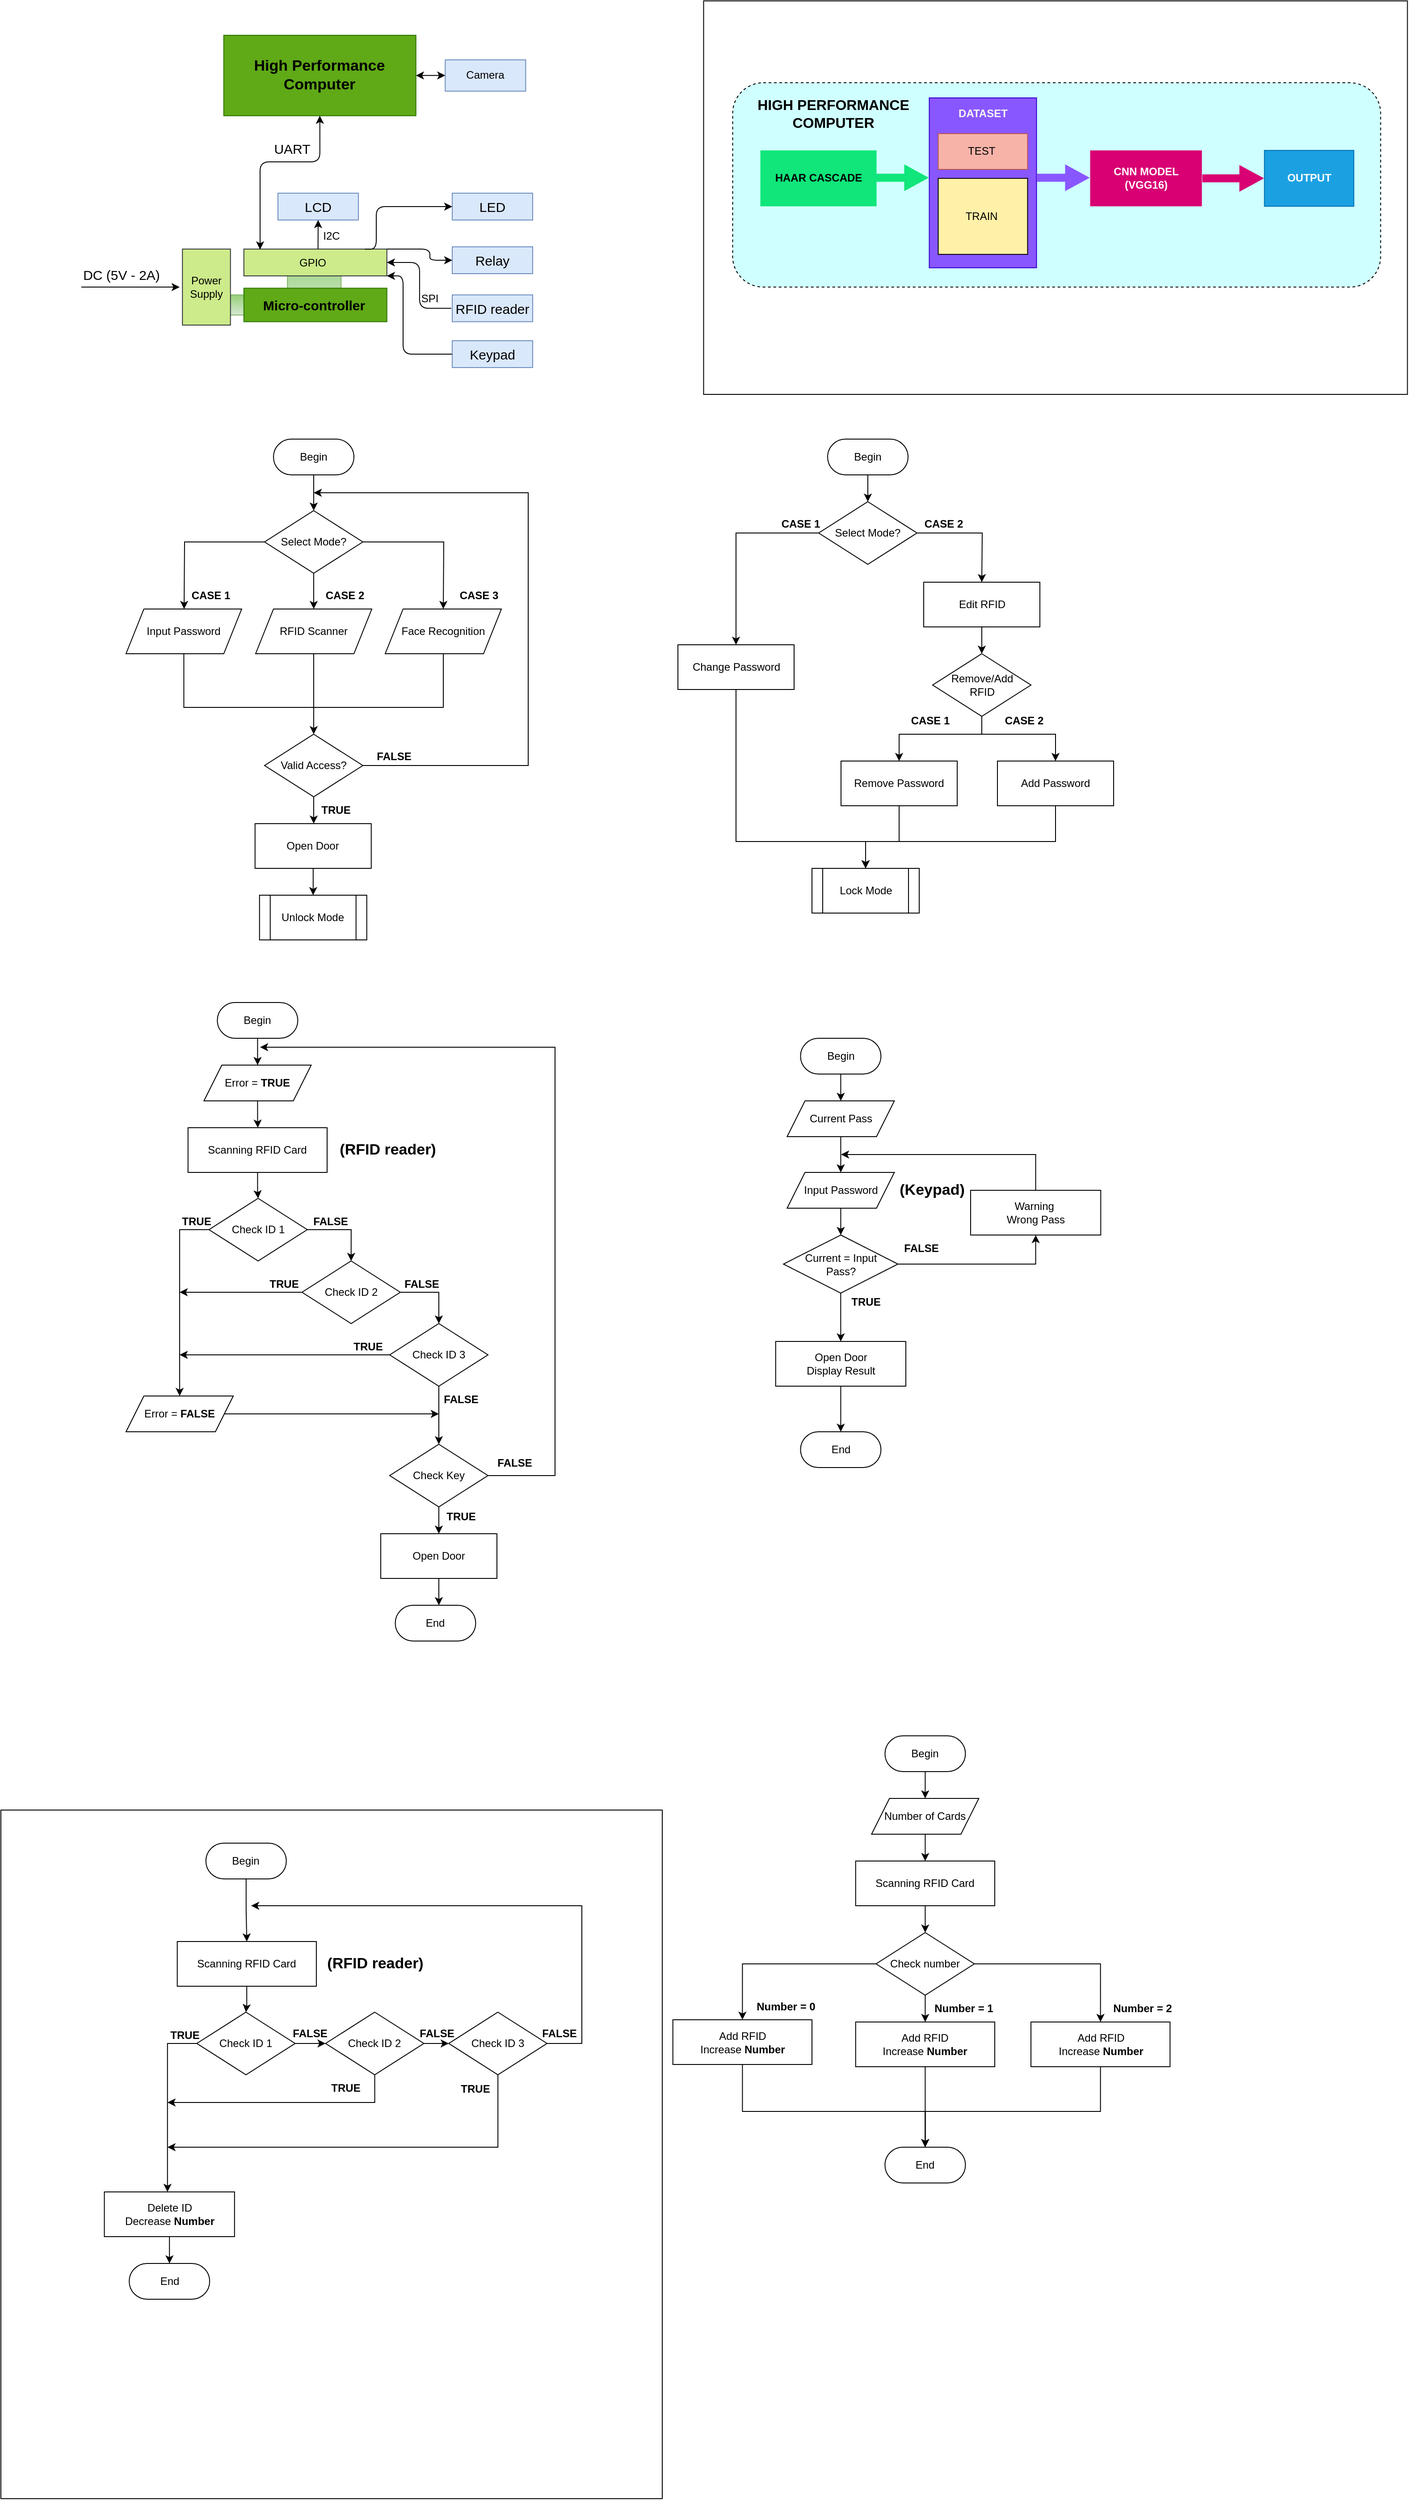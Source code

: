 <mxfile version="20.2.3" type="google"><diagram id="6D9Wk6Dt3nR00ja1g1eK" name="Page-1"><mxGraphModel grid="1" page="1" gridSize="10" guides="1" tooltips="1" connect="1" arrows="1" fold="1" pageScale="1" pageWidth="827" pageHeight="1169" math="0" shadow="0"><root><mxCell id="0"/><mxCell id="1" parent="0"/><mxCell id="mw9l3NKg3QdrdDjgQS9j-21" value="" style="rounded=0;whiteSpace=wrap;html=1;" vertex="1" parent="1"><mxGeometry x="776.25" y="130" width="787.5" height="440" as="geometry"/></mxCell><mxCell id="mw9l3NKg3QdrdDjgQS9j-19" value="" style="rounded=0;whiteSpace=wrap;html=1;" vertex="1" parent="1"><mxGeometry x="-10.0" y="2153" width="740" height="770" as="geometry"/></mxCell><mxCell id="_8cXqtLWoQB5eYFUV0TM-1" value="" style="rounded=1;whiteSpace=wrap;html=1;dashed=1;fillColor=#CFFFFF;" vertex="1" parent="1"><mxGeometry x="808.75" y="221.56" width="725" height="228.44" as="geometry"/></mxCell><mxCell id="mw9l3NKg3QdrdDjgQS9j-20" value="&lt;b&gt;CNN MODEL&lt;br&gt;(VGG16)&lt;/b&gt;" style="rounded=0;whiteSpace=wrap;html=1;fillColor=#d80073;strokeColor=none;fontColor=#ffffff;" vertex="1" parent="1"><mxGeometry x="1208.75" y="297.18" width="125" height="62.5" as="geometry"/></mxCell><mxCell id="mw9l3NKg3QdrdDjgQS9j-22" value="&lt;b&gt;HAAR CASCADE&lt;/b&gt;" style="rounded=0;whiteSpace=wrap;html=1;fillColor=#10E67A;strokeColor=none;" vertex="1" parent="1"><mxGeometry x="839.75" y="297.18" width="130" height="62.5" as="geometry"/></mxCell><mxCell id="mw9l3NKg3QdrdDjgQS9j-1" value="&lt;b style=&quot;color: rgb(0, 0, 0);&quot;&gt;&lt;font style=&quot;font-size: 17px;&quot;&gt;High Performance Computer&lt;/font&gt;&lt;/b&gt;" style="rounded=0;whiteSpace=wrap;html=1;fillColor=#60a917;fontColor=#ffffff;strokeColor=#2D7600;" vertex="1" parent="1"><mxGeometry x="239.36" y="168.43" width="215" height="90" as="geometry"/></mxCell><mxCell id="mw9l3NKg3QdrdDjgQS9j-10" value="Camera" style="rounded=0;whiteSpace=wrap;html=1;fillColor=#dae8fc;strokeColor=#6c8ebf;" vertex="1" parent="1"><mxGeometry x="487.17" y="195.93" width="90" height="35" as="geometry"/></mxCell><mxCell id="mw9l3NKg3QdrdDjgQS9j-28" value="&lt;font style=&quot;font-size: 15px&quot;&gt;Relay&lt;/font&gt;" style="rounded=0;whiteSpace=wrap;html=1;flipH=1;flipV=1;direction=east;fillColor=#dae8fc;strokeColor=#6c8ebf;" vertex="1" parent="1"><mxGeometry x="495" y="405" width="90" height="30" as="geometry"/></mxCell><mxCell id="mw9l3NKg3QdrdDjgQS9j-30" value="" style="rounded=0;whiteSpace=wrap;html=1;flipH=1;flipV=1;direction=east;fillColor=#d5e8d4;gradientColor=#97d077;strokeColor=#82b366;" vertex="1" parent="1"><mxGeometry x="310.62" y="417.5" width="60" height="60" as="geometry"/></mxCell><mxCell id="mw9l3NKg3QdrdDjgQS9j-31" value="" style="rounded=0;whiteSpace=wrap;html=1;flipH=1;flipV=1;direction=east;fillColor=#d5e8d4;gradientColor=#97d077;strokeColor=#82b366;" vertex="1" parent="1"><mxGeometry x="225.62" y="458.75" width="50" height="22.5" as="geometry"/></mxCell><mxCell id="mw9l3NKg3QdrdDjgQS9j-32" value="" style="rounded=0;whiteSpace=wrap;html=1;flipH=1;flipV=1;direction=east;fillColor=#60a917;fontColor=#ffffff;strokeColor=#2D7600;" vertex="1" parent="1"><mxGeometry x="261.87" y="451.25" width="160" height="37.5" as="geometry"/></mxCell><mxCell id="mw9l3NKg3QdrdDjgQS9j-33" value="" style="rounded=0;whiteSpace=wrap;html=1;flipH=1;flipV=1;direction=east;fillColor=#cdeb8b;strokeColor=#36393d;" vertex="1" parent="1"><mxGeometry x="261.87" y="407.5" width="160" height="30" as="geometry"/></mxCell><mxCell id="mw9l3NKg3QdrdDjgQS9j-37" value="" style="rounded=0;whiteSpace=wrap;html=1;flipH=1;flipV=1;direction=east;fillColor=#cdeb8b;strokeColor=#36393d;" vertex="1" parent="1"><mxGeometry x="193.12" y="407.5" width="53.75" height="85" as="geometry"/></mxCell><mxCell id="mw9l3NKg3QdrdDjgQS9j-39" value="&lt;b&gt;Micro-controller&lt;/b&gt;" style="text;html=1;strokeColor=none;fillColor=none;align=center;verticalAlign=middle;whiteSpace=wrap;rounded=0;strokeWidth=1;spacing=2;fontSize=15;flipH=1;flipV=1;direction=east;" vertex="1" parent="1"><mxGeometry x="272.18" y="455" width="136.87" height="30" as="geometry"/></mxCell><mxCell id="mw9l3NKg3QdrdDjgQS9j-41" value="GPIO" style="text;html=1;strokeColor=none;fillColor=none;align=center;verticalAlign=middle;whiteSpace=wrap;rounded=0;" vertex="1" parent="1"><mxGeometry x="309.37" y="407.5" width="60" height="30" as="geometry"/></mxCell><mxCell id="mw9l3NKg3QdrdDjgQS9j-44" value="Power Supply" style="text;html=1;strokeColor=none;fillColor=none;align=center;verticalAlign=middle;whiteSpace=wrap;rounded=0;" vertex="1" parent="1"><mxGeometry x="190" y="435" width="60" height="30" as="geometry"/></mxCell><mxCell id="mw9l3NKg3QdrdDjgQS9j-46" value="LCD" style="rounded=0;whiteSpace=wrap;html=1;fontSize=15;strokeWidth=1;fillColor=#dae8fc;strokeColor=#6c8ebf;" vertex="1" parent="1"><mxGeometry x="300" y="345" width="90" height="30" as="geometry"/></mxCell><mxCell id="mw9l3NKg3QdrdDjgQS9j-55" style="edgeStyle=orthogonalEdgeStyle;rounded=1;orthogonalLoop=1;jettySize=auto;html=1;entryX=1;entryY=0.5;entryDx=0;entryDy=0;fontSize=15;sourcePerimeterSpacing=1;targetPerimeterSpacing=1;strokeWidth=1;" edge="1" parent="1" source="mw9l3NKg3QdrdDjgQS9j-48" target="mw9l3NKg3QdrdDjgQS9j-33"><mxGeometry relative="1" as="geometry"/></mxCell><mxCell id="mw9l3NKg3QdrdDjgQS9j-48" value="RFID reader" style="rounded=0;whiteSpace=wrap;html=1;fontSize=15;strokeWidth=1;fillColor=#dae8fc;strokeColor=#6c8ebf;" vertex="1" parent="1"><mxGeometry x="495" y="458.75" width="90" height="30" as="geometry"/></mxCell><mxCell id="mw9l3NKg3QdrdDjgQS9j-58" value="UART" style="text;html=1;strokeColor=none;fillColor=none;align=center;verticalAlign=middle;whiteSpace=wrap;rounded=0;fontSize=15;" vertex="1" parent="1"><mxGeometry x="286.4" y="280" width="60" height="30" as="geometry"/></mxCell><mxCell id="mw9l3NKg3QdrdDjgQS9j-59" value="&lt;font style=&quot;font-size: 15px&quot;&gt;LED&lt;/font&gt;" style="rounded=0;whiteSpace=wrap;html=1;flipH=1;flipV=1;direction=east;fillColor=#dae8fc;strokeColor=#6c8ebf;" vertex="1" parent="1"><mxGeometry x="495" y="345" width="90" height="30" as="geometry"/></mxCell><mxCell id="mw9l3NKg3QdrdDjgQS9j-66" value="" style="endArrow=classic;html=1;rounded=1;fontSize=15;sourcePerimeterSpacing=1;targetPerimeterSpacing=1;strokeWidth=1;entryX=0;entryY=0.5;entryDx=0;entryDy=0;" edge="1" parent="1" target="mw9l3NKg3QdrdDjgQS9j-44"><mxGeometry width="50" height="50" relative="1" as="geometry"><mxPoint x="80" y="450" as="sourcePoint"/><mxPoint x="110" y="415" as="targetPoint"/></mxGeometry></mxCell><mxCell id="mw9l3NKg3QdrdDjgQS9j-67" value="DC (5V - 2A)" style="text;html=1;strokeColor=none;fillColor=none;align=center;verticalAlign=middle;whiteSpace=wrap;rounded=0;fontSize=15;" vertex="1" parent="1"><mxGeometry x="80" y="421.25" width="90" height="30" as="geometry"/></mxCell><mxCell id="eD-KCGzavXRNO7-L4wjO-3" value="" style="rounded=0;whiteSpace=wrap;html=1;fillColor=#8957FF;strokeColor=#3700CC;fontColor=#ffffff;" vertex="1" parent="1"><mxGeometry x="1028.75" y="238.43" width="120" height="190" as="geometry"/></mxCell><mxCell id="eD-KCGzavXRNO7-L4wjO-1" value="TEST&amp;nbsp;" style="rounded=0;whiteSpace=wrap;html=1;fillColor=#F8B3A9;strokeColor=#b85450;" vertex="1" parent="1"><mxGeometry x="1038.75" y="278.43" width="100" height="40" as="geometry"/></mxCell><mxCell id="eD-KCGzavXRNO7-L4wjO-4" value="&lt;b&gt;&lt;font color=&quot;#f7f7f7&quot;&gt;DATASET&lt;/font&gt;&lt;/b&gt;" style="text;html=1;align=center;verticalAlign=middle;whiteSpace=wrap;rounded=0;" vertex="1" parent="1"><mxGeometry x="1058.75" y="240.93" width="60" height="30" as="geometry"/></mxCell><mxCell id="eD-KCGzavXRNO7-L4wjO-2" value="TRAIN&amp;nbsp;" style="rounded=0;whiteSpace=wrap;html=1;fillColor=#FFF1A8;strokeColor=default;" vertex="1" parent="1"><mxGeometry x="1038.75" y="328.43" width="100" height="85" as="geometry"/></mxCell><mxCell id="eD-KCGzavXRNO7-L4wjO-5" value="" style="shape=flexArrow;endArrow=classic;html=1;rounded=0;width=8.966;endSize=8.841;fillColor=#8957FF;strokeColor=none;" edge="1" parent="1"><mxGeometry width="50" height="50" relative="1" as="geometry"><mxPoint x="1148.75" y="327.74" as="sourcePoint"/><mxPoint x="1208.75" y="327.74" as="targetPoint"/></mxGeometry></mxCell><mxCell id="eD-KCGzavXRNO7-L4wjO-6" value="" style="shape=flexArrow;endArrow=classic;html=1;rounded=0;width=8.966;endSize=8.841;strokeColor=none;fillColor=#10E67A;" edge="1" parent="1"><mxGeometry width="50" height="50" relative="1" as="geometry"><mxPoint x="968.75" y="327.74" as="sourcePoint"/><mxPoint x="1028.75" y="327.74" as="targetPoint"/></mxGeometry></mxCell><mxCell id="eD-KCGzavXRNO7-L4wjO-9" value="" style="shape=flexArrow;endArrow=classic;html=1;rounded=0;width=8.966;endSize=8.841;fillColor=#d80073;strokeColor=none;exitX=1;exitY=0.5;exitDx=0;exitDy=0;entryX=0;entryY=0.5;entryDx=0;entryDy=0;" edge="1" parent="1" source="mw9l3NKg3QdrdDjgQS9j-20" target="6LKy2DP3lZuyJSt20PB0-2"><mxGeometry width="50" height="50" relative="1" as="geometry"><mxPoint x="1278.41" y="359.68" as="sourcePoint"/><mxPoint x="1423.75" y="320" as="targetPoint"/></mxGeometry></mxCell><mxCell id="LZvqKJpQTDEF96oNTGp5-2" value="" style="endArrow=classic;startArrow=classic;html=1;rounded=1;entryX=0.5;entryY=1;entryDx=0;entryDy=0;edgeStyle=orthogonalEdgeStyle;" edge="1" parent="1" target="mw9l3NKg3QdrdDjgQS9j-1"><mxGeometry width="50" height="50" relative="1" as="geometry"><mxPoint x="280" y="408" as="sourcePoint"/><mxPoint x="358.75" y="289.65" as="targetPoint"/><Array as="points"><mxPoint x="280" y="310"/><mxPoint x="347" y="310"/></Array></mxGeometry></mxCell><mxCell id="LZvqKJpQTDEF96oNTGp5-6" value="" style="endArrow=classic;html=1;rounded=1;entryX=0.5;entryY=1;entryDx=0;entryDy=0;exitX=0.591;exitY=-0.016;exitDx=0;exitDy=0;exitPerimeter=0;" edge="1" parent="1" source="mw9l3NKg3QdrdDjgQS9j-41" target="mw9l3NKg3QdrdDjgQS9j-46"><mxGeometry width="50" height="50" relative="1" as="geometry"><mxPoint x="240" y="350" as="sourcePoint"/><mxPoint x="290" y="300" as="targetPoint"/></mxGeometry></mxCell><mxCell id="LZvqKJpQTDEF96oNTGp5-7" value="Keypad" style="rounded=0;whiteSpace=wrap;html=1;fontSize=15;strokeWidth=1;fillColor=#dae8fc;strokeColor=#6c8ebf;" vertex="1" parent="1"><mxGeometry x="495" y="510" width="90" height="30" as="geometry"/></mxCell><mxCell id="LZvqKJpQTDEF96oNTGp5-9" value="" style="endArrow=classic;html=1;rounded=1;entryX=1;entryY=1;entryDx=0;entryDy=0;exitX=0;exitY=0.5;exitDx=0;exitDy=0;edgeStyle=orthogonalEdgeStyle;" edge="1" parent="1" source="LZvqKJpQTDEF96oNTGp5-7" target="mw9l3NKg3QdrdDjgQS9j-33"><mxGeometry width="50" height="50" relative="1" as="geometry"><mxPoint x="270" y="520" as="sourcePoint"/><mxPoint x="320" y="470" as="targetPoint"/><Array as="points"><mxPoint x="440" y="525"/><mxPoint x="440" y="438"/></Array></mxGeometry></mxCell><mxCell id="LZvqKJpQTDEF96oNTGp5-10" value="" style="endArrow=classic;html=1;rounded=1;entryX=0;entryY=0.5;entryDx=0;entryDy=0;exitX=1;exitY=0;exitDx=0;exitDy=0;edgeStyle=orthogonalEdgeStyle;" edge="1" parent="1" source="mw9l3NKg3QdrdDjgQS9j-33" target="mw9l3NKg3QdrdDjgQS9j-28"><mxGeometry width="50" height="50" relative="1" as="geometry"><mxPoint x="360" y="460" as="sourcePoint"/><mxPoint x="410" y="410" as="targetPoint"/><Array as="points"><mxPoint x="470" y="408"/><mxPoint x="470" y="420"/></Array></mxGeometry></mxCell><mxCell id="LZvqKJpQTDEF96oNTGp5-11" value="" style="endArrow=classic;html=1;rounded=1;entryX=0;entryY=0.5;entryDx=0;entryDy=0;exitX=0.155;exitY=0.996;exitDx=0;exitDy=0;exitPerimeter=0;edgeStyle=orthogonalEdgeStyle;" edge="1" parent="1" source="mw9l3NKg3QdrdDjgQS9j-33" target="mw9l3NKg3QdrdDjgQS9j-59"><mxGeometry width="50" height="50" relative="1" as="geometry"><mxPoint x="409.05" y="395" as="sourcePoint"/><mxPoint x="459.05" y="345" as="targetPoint"/><Array as="points"><mxPoint x="410" y="408"/><mxPoint x="410" y="360"/></Array></mxGeometry></mxCell><mxCell id="LZvqKJpQTDEF96oNTGp5-12" value="I2C" style="text;html=1;strokeColor=none;fillColor=none;align=center;verticalAlign=middle;whiteSpace=wrap;rounded=0;" vertex="1" parent="1"><mxGeometry x="330" y="377.5" width="60" height="30" as="geometry"/></mxCell><mxCell id="LZvqKJpQTDEF96oNTGp5-13" value="SPI" style="text;html=1;strokeColor=none;fillColor=none;align=center;verticalAlign=middle;whiteSpace=wrap;rounded=0;" vertex="1" parent="1"><mxGeometry x="440" y="447.5" width="60" height="30" as="geometry"/></mxCell><mxCell id="_8cXqtLWoQB5eYFUV0TM-4" value="&lt;font size=&quot;1&quot; color=&quot;#000000&quot;&gt;&lt;b style=&quot;font-size: 16px;&quot;&gt;HIGH PERFORMANCE COMPUTER&lt;/b&gt;&lt;/font&gt;" style="text;html=1;strokeColor=none;fillColor=none;align=center;verticalAlign=middle;whiteSpace=wrap;rounded=0;dashed=1;labelBackgroundColor=none;fontColor=#F7F7F7;" vertex="1" parent="1"><mxGeometry x="828.75" y="240.93" width="184.5" height="30" as="geometry"/></mxCell><mxCell id="ENx1tEuVGMyaCgHssDAe-4" value="" style="edgeStyle=orthogonalEdgeStyle;rounded=0;orthogonalLoop=1;jettySize=auto;html=1;" edge="1" parent="1" source="ENx1tEuVGMyaCgHssDAe-1"><mxGeometry relative="1" as="geometry"><mxPoint x="340" y="810" as="targetPoint"/></mxGeometry></mxCell><mxCell id="ENx1tEuVGMyaCgHssDAe-5" style="edgeStyle=orthogonalEdgeStyle;rounded=0;orthogonalLoop=1;jettySize=auto;html=1;entryX=0.5;entryY=0;entryDx=0;entryDy=0;" edge="1" parent="1" source="ENx1tEuVGMyaCgHssDAe-1"><mxGeometry relative="1" as="geometry"><mxPoint x="485" y="810" as="targetPoint"/></mxGeometry></mxCell><mxCell id="ENx1tEuVGMyaCgHssDAe-6" style="edgeStyle=orthogonalEdgeStyle;rounded=0;orthogonalLoop=1;jettySize=auto;html=1;entryX=0.5;entryY=0;entryDx=0;entryDy=0;" edge="1" parent="1" source="ENx1tEuVGMyaCgHssDAe-1"><mxGeometry relative="1" as="geometry"><mxPoint x="195" y="810" as="targetPoint"/></mxGeometry></mxCell><mxCell id="ENx1tEuVGMyaCgHssDAe-1" value="Select Mode?" style="rhombus;whiteSpace=wrap;html=1;" vertex="1" parent="1"><mxGeometry x="285" y="700" width="110" height="70" as="geometry"/></mxCell><mxCell id="ENx1tEuVGMyaCgHssDAe-10" value="" style="edgeStyle=orthogonalEdgeStyle;rounded=0;orthogonalLoop=1;jettySize=auto;html=1;" edge="1" parent="1" source="ENx1tEuVGMyaCgHssDAe-9" target="ENx1tEuVGMyaCgHssDAe-1"><mxGeometry relative="1" as="geometry"/></mxCell><mxCell id="ENx1tEuVGMyaCgHssDAe-9" value="Begin" style="rounded=1;whiteSpace=wrap;html=1;arcSize=50;" vertex="1" parent="1"><mxGeometry x="295" y="620" width="90" height="40" as="geometry"/></mxCell><mxCell id="ENx1tEuVGMyaCgHssDAe-29" style="edgeStyle=orthogonalEdgeStyle;rounded=0;orthogonalLoop=1;jettySize=auto;html=1;endArrow=baseDash;endFill=0;" edge="1" parent="1" source="ENx1tEuVGMyaCgHssDAe-17"><mxGeometry relative="1" as="geometry"><mxPoint x="340" y="920" as="targetPoint"/><Array as="points"><mxPoint x="195" y="920"/></Array></mxGeometry></mxCell><mxCell id="ENx1tEuVGMyaCgHssDAe-17" value="Input Password" style="shape=parallelogram;perimeter=parallelogramPerimeter;whiteSpace=wrap;html=1;fixedSize=1;" vertex="1" parent="1"><mxGeometry x="130" y="810" width="129.38" height="50" as="geometry"/></mxCell><mxCell id="ENx1tEuVGMyaCgHssDAe-25" value="" style="edgeStyle=orthogonalEdgeStyle;rounded=0;orthogonalLoop=1;jettySize=auto;html=1;" edge="1" parent="1" source="ENx1tEuVGMyaCgHssDAe-19" target="ENx1tEuVGMyaCgHssDAe-24"><mxGeometry relative="1" as="geometry"/></mxCell><mxCell id="ENx1tEuVGMyaCgHssDAe-19" value="RFID Scanner" style="shape=parallelogram;perimeter=parallelogramPerimeter;whiteSpace=wrap;html=1;fixedSize=1;" vertex="1" parent="1"><mxGeometry x="275" y="810" width="130" height="50" as="geometry"/></mxCell><mxCell id="ENx1tEuVGMyaCgHssDAe-28" style="edgeStyle=orthogonalEdgeStyle;rounded=0;orthogonalLoop=1;jettySize=auto;html=1;endArrow=baseDash;endFill=0;" edge="1" parent="1" source="ENx1tEuVGMyaCgHssDAe-23"><mxGeometry relative="1" as="geometry"><mxPoint x="340" y="920" as="targetPoint"/><Array as="points"><mxPoint x="485" y="920"/></Array></mxGeometry></mxCell><mxCell id="ENx1tEuVGMyaCgHssDAe-23" value="Face Recognition" style="shape=parallelogram;perimeter=parallelogramPerimeter;whiteSpace=wrap;html=1;fixedSize=1;" vertex="1" parent="1"><mxGeometry x="420" y="810" width="130" height="50" as="geometry"/></mxCell><mxCell id="ENx1tEuVGMyaCgHssDAe-32" style="edgeStyle=orthogonalEdgeStyle;rounded=0;orthogonalLoop=1;jettySize=auto;html=1;endArrow=classic;endFill=1;" edge="1" parent="1" source="ENx1tEuVGMyaCgHssDAe-24"><mxGeometry relative="1" as="geometry"><mxPoint x="340" y="680" as="targetPoint"/><Array as="points"><mxPoint x="580" y="985"/><mxPoint x="580" y="680"/></Array></mxGeometry></mxCell><mxCell id="ENx1tEuVGMyaCgHssDAe-33" value="" style="edgeStyle=orthogonalEdgeStyle;rounded=0;orthogonalLoop=1;jettySize=auto;html=1;endArrow=classic;endFill=1;" edge="1" parent="1" source="ENx1tEuVGMyaCgHssDAe-24"><mxGeometry relative="1" as="geometry"><mxPoint x="340" y="1050" as="targetPoint"/></mxGeometry></mxCell><mxCell id="ENx1tEuVGMyaCgHssDAe-24" value="Valid Access?" style="rhombus;whiteSpace=wrap;html=1;" vertex="1" parent="1"><mxGeometry x="285" y="950" width="110" height="70" as="geometry"/></mxCell><mxCell id="ENx1tEuVGMyaCgHssDAe-37" style="edgeStyle=orthogonalEdgeStyle;rounded=0;orthogonalLoop=1;jettySize=auto;html=1;entryX=0.5;entryY=0;entryDx=0;entryDy=0;" edge="1" parent="1" source="ENx1tEuVGMyaCgHssDAe-38" target="ENx1tEuVGMyaCgHssDAe-66"><mxGeometry relative="1" as="geometry"><mxPoint x="812.5" y="780" as="targetPoint"/></mxGeometry></mxCell><mxCell id="ENx1tEuVGMyaCgHssDAe-64" style="edgeStyle=orthogonalEdgeStyle;rounded=0;orthogonalLoop=1;jettySize=auto;html=1;entryX=0.5;entryY=0;entryDx=0;entryDy=0;endArrow=classic;endFill=1;" edge="1" parent="1" source="ENx1tEuVGMyaCgHssDAe-38"><mxGeometry relative="1" as="geometry"><mxPoint x="1087.5" y="780" as="targetPoint"/></mxGeometry></mxCell><mxCell id="ENx1tEuVGMyaCgHssDAe-38" value="Select Mode?" style="rhombus;whiteSpace=wrap;html=1;" vertex="1" parent="1"><mxGeometry x="905" y="690" width="110" height="70" as="geometry"/></mxCell><mxCell id="ENx1tEuVGMyaCgHssDAe-39" value="" style="edgeStyle=orthogonalEdgeStyle;rounded=0;orthogonalLoop=1;jettySize=auto;html=1;" edge="1" parent="1" source="ENx1tEuVGMyaCgHssDAe-40" target="ENx1tEuVGMyaCgHssDAe-38"><mxGeometry relative="1" as="geometry"/></mxCell><mxCell id="ENx1tEuVGMyaCgHssDAe-40" value="Begin" style="rounded=1;whiteSpace=wrap;html=1;arcSize=50;" vertex="1" parent="1"><mxGeometry x="915" y="620" width="90" height="40" as="geometry"/></mxCell><mxCell id="ENx1tEuVGMyaCgHssDAe-52" value="Unlock Mode" style="shape=process;whiteSpace=wrap;html=1;backgroundOutline=1;" vertex="1" parent="1"><mxGeometry x="279.37" y="1130" width="120" height="50" as="geometry"/></mxCell><mxCell id="ENx1tEuVGMyaCgHssDAe-53" value="Lock Mode" style="shape=process;whiteSpace=wrap;html=1;backgroundOutline=1;" vertex="1" parent="1"><mxGeometry x="897.5" y="1100" width="120" height="50" as="geometry"/></mxCell><mxCell id="ENx1tEuVGMyaCgHssDAe-56" value="&lt;b&gt;CASE 2&lt;/b&gt;" style="text;html=1;strokeColor=none;fillColor=none;align=center;verticalAlign=middle;whiteSpace=wrap;rounded=0;" vertex="1" parent="1"><mxGeometry x="345" y="780" width="60" height="30" as="geometry"/></mxCell><mxCell id="ENx1tEuVGMyaCgHssDAe-57" value="&lt;b&gt;FALSE&lt;/b&gt;" style="text;html=1;strokeColor=none;fillColor=none;align=center;verticalAlign=middle;whiteSpace=wrap;rounded=0;" vertex="1" parent="1"><mxGeometry x="400" y="960" width="60" height="30" as="geometry"/></mxCell><mxCell id="ENx1tEuVGMyaCgHssDAe-58" value="&lt;b&gt;CASE 3&lt;/b&gt;" style="text;html=1;strokeColor=none;fillColor=none;align=center;verticalAlign=middle;whiteSpace=wrap;rounded=0;" vertex="1" parent="1"><mxGeometry x="495" y="780" width="60" height="30" as="geometry"/></mxCell><mxCell id="ENx1tEuVGMyaCgHssDAe-59" value="&lt;b&gt;CASE 1&lt;/b&gt;" style="text;html=1;strokeColor=none;fillColor=none;align=center;verticalAlign=middle;whiteSpace=wrap;rounded=0;" vertex="1" parent="1"><mxGeometry x="195" y="780" width="60" height="30" as="geometry"/></mxCell><mxCell id="ENx1tEuVGMyaCgHssDAe-60" value="&lt;b&gt;TRUE&lt;/b&gt;" style="text;html=1;strokeColor=none;fillColor=none;align=center;verticalAlign=middle;whiteSpace=wrap;rounded=0;" vertex="1" parent="1"><mxGeometry x="335" y="1020" width="60" height="30" as="geometry"/></mxCell><mxCell id="ENx1tEuVGMyaCgHssDAe-76" style="edgeStyle=orthogonalEdgeStyle;rounded=0;orthogonalLoop=1;jettySize=auto;html=1;entryX=0.5;entryY=0;entryDx=0;entryDy=0;endArrow=classic;endFill=1;" edge="1" parent="1" source="ENx1tEuVGMyaCgHssDAe-66" target="ENx1tEuVGMyaCgHssDAe-53"><mxGeometry relative="1" as="geometry"><Array as="points"><mxPoint x="813" y="1070"/><mxPoint x="958" y="1070"/></Array></mxGeometry></mxCell><mxCell id="ENx1tEuVGMyaCgHssDAe-66" value="Change Password" style="rounded=0;whiteSpace=wrap;html=1;" vertex="1" parent="1"><mxGeometry x="747.5" y="850" width="130" height="50" as="geometry"/></mxCell><mxCell id="ENx1tEuVGMyaCgHssDAe-71" value="" style="edgeStyle=orthogonalEdgeStyle;rounded=0;orthogonalLoop=1;jettySize=auto;html=1;endArrow=classic;endFill=1;" edge="1" parent="1" source="ENx1tEuVGMyaCgHssDAe-67" target="ENx1tEuVGMyaCgHssDAe-69"><mxGeometry relative="1" as="geometry"/></mxCell><mxCell id="ENx1tEuVGMyaCgHssDAe-67" value="Edit RFID" style="rounded=0;whiteSpace=wrap;html=1;" vertex="1" parent="1"><mxGeometry x="1022.5" y="780" width="130" height="50" as="geometry"/></mxCell><mxCell id="ENx1tEuVGMyaCgHssDAe-74" style="edgeStyle=orthogonalEdgeStyle;rounded=0;orthogonalLoop=1;jettySize=auto;html=1;entryX=0.5;entryY=0;entryDx=0;entryDy=0;endArrow=classic;endFill=1;" edge="1" parent="1" source="ENx1tEuVGMyaCgHssDAe-69" target="ENx1tEuVGMyaCgHssDAe-73"><mxGeometry relative="1" as="geometry"><Array as="points"><mxPoint x="1088" y="950"/><mxPoint x="1170" y="950"/></Array></mxGeometry></mxCell><mxCell id="ENx1tEuVGMyaCgHssDAe-75" style="edgeStyle=orthogonalEdgeStyle;rounded=0;orthogonalLoop=1;jettySize=auto;html=1;entryX=0.5;entryY=0;entryDx=0;entryDy=0;endArrow=classic;endFill=1;" edge="1" parent="1" source="ENx1tEuVGMyaCgHssDAe-69" target="ENx1tEuVGMyaCgHssDAe-72"><mxGeometry relative="1" as="geometry"><Array as="points"><mxPoint x="1088" y="950"/><mxPoint x="995" y="950"/></Array></mxGeometry></mxCell><mxCell id="ENx1tEuVGMyaCgHssDAe-69" value="Remove/Add&lt;br&gt;RFID" style="rhombus;whiteSpace=wrap;html=1;" vertex="1" parent="1"><mxGeometry x="1032.5" y="860" width="110" height="70" as="geometry"/></mxCell><mxCell id="ENx1tEuVGMyaCgHssDAe-77" style="edgeStyle=orthogonalEdgeStyle;rounded=0;orthogonalLoop=1;jettySize=auto;html=1;entryX=0.5;entryY=0;entryDx=0;entryDy=0;endArrow=classic;endFill=1;" edge="1" parent="1" source="ENx1tEuVGMyaCgHssDAe-72" target="ENx1tEuVGMyaCgHssDAe-53"><mxGeometry relative="1" as="geometry"><Array as="points"><mxPoint x="995" y="1070"/><mxPoint x="958" y="1070"/></Array></mxGeometry></mxCell><mxCell id="ENx1tEuVGMyaCgHssDAe-72" value="Remove Password" style="rounded=0;whiteSpace=wrap;html=1;" vertex="1" parent="1"><mxGeometry x="930" y="980" width="130" height="50" as="geometry"/></mxCell><mxCell id="ENx1tEuVGMyaCgHssDAe-78" style="edgeStyle=orthogonalEdgeStyle;rounded=0;orthogonalLoop=1;jettySize=auto;html=1;entryX=0.5;entryY=0;entryDx=0;entryDy=0;endArrow=classic;endFill=1;" edge="1" parent="1" source="ENx1tEuVGMyaCgHssDAe-73" target="ENx1tEuVGMyaCgHssDAe-53"><mxGeometry relative="1" as="geometry"><Array as="points"><mxPoint x="1170" y="1070"/><mxPoint x="958" y="1070"/></Array></mxGeometry></mxCell><mxCell id="ENx1tEuVGMyaCgHssDAe-73" value="Add Password" style="rounded=0;whiteSpace=wrap;html=1;" vertex="1" parent="1"><mxGeometry x="1105" y="980" width="130" height="50" as="geometry"/></mxCell><mxCell id="p7eWMe2EQw7epM4gDNDL-7" style="edgeStyle=orthogonalEdgeStyle;rounded=0;orthogonalLoop=1;jettySize=auto;html=1;entryX=0.5;entryY=0;entryDx=0;entryDy=0;" edge="1" parent="1" source="ENx1tEuVGMyaCgHssDAe-84" target="ENx1tEuVGMyaCgHssDAe-104"><mxGeometry relative="1" as="geometry"/></mxCell><mxCell id="ENx1tEuVGMyaCgHssDAe-84" value="Begin" style="rounded=1;whiteSpace=wrap;html=1;arcSize=50;" vertex="1" parent="1"><mxGeometry x="219.37" y="2190" width="90" height="40" as="geometry"/></mxCell><mxCell id="ENx1tEuVGMyaCgHssDAe-98" value="" style="edgeStyle=orthogonalEdgeStyle;rounded=0;orthogonalLoop=1;jettySize=auto;html=1;endArrow=classic;endFill=1;" edge="1" parent="1" source="ENx1tEuVGMyaCgHssDAe-97" target="ENx1tEuVGMyaCgHssDAe-52"><mxGeometry relative="1" as="geometry"/></mxCell><mxCell id="ENx1tEuVGMyaCgHssDAe-97" value="Open Door" style="rounded=0;whiteSpace=wrap;html=1;" vertex="1" parent="1"><mxGeometry x="274.37" y="1050" width="130" height="50" as="geometry"/></mxCell><mxCell id="ENx1tEuVGMyaCgHssDAe-128" style="edgeStyle=orthogonalEdgeStyle;rounded=0;orthogonalLoop=1;jettySize=auto;html=1;entryX=0.5;entryY=0;entryDx=0;entryDy=0;endArrow=classic;endFill=1;" edge="1" parent="1" source="ENx1tEuVGMyaCgHssDAe-104" target="ENx1tEuVGMyaCgHssDAe-105"><mxGeometry relative="1" as="geometry"/></mxCell><mxCell id="ENx1tEuVGMyaCgHssDAe-104" value="Scanning RFID Card" style="rounded=0;whiteSpace=wrap;html=1;" vertex="1" parent="1"><mxGeometry x="187.34" y="2300" width="155.63" height="50" as="geometry"/></mxCell><mxCell id="ENx1tEuVGMyaCgHssDAe-112" style="edgeStyle=orthogonalEdgeStyle;rounded=0;orthogonalLoop=1;jettySize=auto;html=1;entryX=0.5;entryY=0;entryDx=0;entryDy=0;endArrow=classic;endFill=1;exitX=0;exitY=0.5;exitDx=0;exitDy=0;" edge="1" parent="1" source="ENx1tEuVGMyaCgHssDAe-105"><mxGeometry relative="1" as="geometry"><mxPoint x="176.4" y="2580" as="targetPoint"/><Array as="points"><mxPoint x="176.4" y="2414"/></Array></mxGeometry></mxCell><mxCell id="ENx1tEuVGMyaCgHssDAe-344" value="" style="edgeStyle=orthogonalEdgeStyle;rounded=0;orthogonalLoop=1;jettySize=auto;html=1;fontSize=17;endArrow=classic;endFill=1;" edge="1" parent="1" source="ENx1tEuVGMyaCgHssDAe-105" target="ENx1tEuVGMyaCgHssDAe-107"><mxGeometry relative="1" as="geometry"/></mxCell><mxCell id="ENx1tEuVGMyaCgHssDAe-105" value="Check ID 1" style="rhombus;whiteSpace=wrap;html=1;" vertex="1" parent="1"><mxGeometry x="209.21" y="2379" width="110" height="70" as="geometry"/></mxCell><mxCell id="ENx1tEuVGMyaCgHssDAe-342" style="edgeStyle=orthogonalEdgeStyle;rounded=0;orthogonalLoop=1;jettySize=auto;html=1;fontSize=17;endArrow=classic;endFill=1;exitX=0.5;exitY=1;exitDx=0;exitDy=0;" edge="1" parent="1" source="ENx1tEuVGMyaCgHssDAe-107"><mxGeometry relative="1" as="geometry"><mxPoint x="176.4" y="2480" as="targetPoint"/><Array as="points"><mxPoint x="408.4" y="2480"/></Array></mxGeometry></mxCell><mxCell id="ENx1tEuVGMyaCgHssDAe-345" value="" style="edgeStyle=orthogonalEdgeStyle;rounded=0;orthogonalLoop=1;jettySize=auto;html=1;fontSize=17;endArrow=classic;endFill=1;" edge="1" parent="1" source="ENx1tEuVGMyaCgHssDAe-107" target="ENx1tEuVGMyaCgHssDAe-108"><mxGeometry relative="1" as="geometry"/></mxCell><mxCell id="ENx1tEuVGMyaCgHssDAe-107" value="Check ID 2" style="rhombus;whiteSpace=wrap;html=1;" vertex="1" parent="1"><mxGeometry x="353.27" y="2379" width="110" height="70" as="geometry"/></mxCell><mxCell id="ENx1tEuVGMyaCgHssDAe-114" style="edgeStyle=orthogonalEdgeStyle;rounded=0;orthogonalLoop=1;jettySize=auto;html=1;endArrow=classic;endFill=1;" edge="1" parent="1" source="ENx1tEuVGMyaCgHssDAe-108"><mxGeometry relative="1" as="geometry"><mxPoint x="176.4" y="2530" as="targetPoint"/><Array as="points"><mxPoint x="546.4" y="2530"/></Array></mxGeometry></mxCell><mxCell id="p7eWMe2EQw7epM4gDNDL-10" style="edgeStyle=orthogonalEdgeStyle;rounded=0;orthogonalLoop=1;jettySize=auto;html=1;" edge="1" parent="1" source="ENx1tEuVGMyaCgHssDAe-108"><mxGeometry relative="1" as="geometry"><mxPoint x="270" y="2260" as="targetPoint"/><Array as="points"><mxPoint x="640" y="2414"/><mxPoint x="640" y="2260"/><mxPoint x="270" y="2260"/></Array></mxGeometry></mxCell><mxCell id="ENx1tEuVGMyaCgHssDAe-108" value="Check ID 3" style="rhombus;whiteSpace=wrap;html=1;" vertex="1" parent="1"><mxGeometry x="491.08" y="2379" width="110" height="70" as="geometry"/></mxCell><mxCell id="ENx1tEuVGMyaCgHssDAe-124" value="End" style="rounded=1;whiteSpace=wrap;html=1;arcSize=50;" vertex="1" parent="1"><mxGeometry x="133.59" y="2660" width="90" height="40" as="geometry"/></mxCell><mxCell id="ENx1tEuVGMyaCgHssDAe-135" value="&lt;b&gt;TRUE&lt;/b&gt;" style="text;html=1;strokeColor=none;fillColor=none;align=center;verticalAlign=middle;whiteSpace=wrap;rounded=0;" vertex="1" parent="1"><mxGeometry x="165.78" y="2390" width="60" height="30" as="geometry"/></mxCell><mxCell id="ENx1tEuVGMyaCgHssDAe-176" value="" style="edgeStyle=orthogonalEdgeStyle;rounded=0;orthogonalLoop=1;jettySize=auto;html=1;endArrow=classic;endFill=1;" edge="1" parent="1" source="ENx1tEuVGMyaCgHssDAe-145" target="ENx1tEuVGMyaCgHssDAe-175"><mxGeometry relative="1" as="geometry"/></mxCell><mxCell id="ENx1tEuVGMyaCgHssDAe-145" value="Begin" style="rounded=1;whiteSpace=wrap;html=1;arcSize=50;" vertex="1" parent="1"><mxGeometry x="884.69" y="1290" width="90" height="40" as="geometry"/></mxCell><mxCell id="ENx1tEuVGMyaCgHssDAe-179" value="" style="edgeStyle=orthogonalEdgeStyle;rounded=0;orthogonalLoop=1;jettySize=auto;html=1;fontSize=17;endArrow=classic;endFill=1;" edge="1" parent="1" source="ENx1tEuVGMyaCgHssDAe-175" target="ENx1tEuVGMyaCgHssDAe-177"><mxGeometry relative="1" as="geometry"/></mxCell><mxCell id="ENx1tEuVGMyaCgHssDAe-175" value="Current Pass" style="shape=parallelogram;perimeter=parallelogramPerimeter;whiteSpace=wrap;html=1;fixedSize=1;" vertex="1" parent="1"><mxGeometry x="869.69" y="1360" width="120" height="40" as="geometry"/></mxCell><mxCell id="ENx1tEuVGMyaCgHssDAe-182" value="" style="edgeStyle=orthogonalEdgeStyle;rounded=0;orthogonalLoop=1;jettySize=auto;html=1;fontSize=17;endArrow=classic;endFill=1;" edge="1" parent="1" source="ENx1tEuVGMyaCgHssDAe-177"><mxGeometry relative="1" as="geometry"><mxPoint x="929.69" y="1510" as="targetPoint"/></mxGeometry></mxCell><mxCell id="ENx1tEuVGMyaCgHssDAe-177" value="Input Password" style="shape=parallelogram;perimeter=parallelogramPerimeter;whiteSpace=wrap;html=1;fixedSize=1;" vertex="1" parent="1"><mxGeometry x="869.69" y="1440" width="120" height="40" as="geometry"/></mxCell><mxCell id="ENx1tEuVGMyaCgHssDAe-178" value="&lt;b style=&quot;font-size: 17px;&quot;&gt;(Keypad)&lt;/b&gt;" style="text;html=1;strokeColor=none;fillColor=none;align=center;verticalAlign=middle;whiteSpace=wrap;rounded=0;spacing=2;fontSize=17;" vertex="1" parent="1"><mxGeometry x="1002.19" y="1445" width="60" height="30" as="geometry"/></mxCell><mxCell id="ENx1tEuVGMyaCgHssDAe-180" value="&lt;b style=&quot;font-size: 17px;&quot;&gt;(RFID reader)&lt;/b&gt;" style="text;html=1;strokeColor=none;fillColor=none;align=center;verticalAlign=middle;whiteSpace=wrap;rounded=0;spacing=2;fontSize=17;" vertex="1" parent="1"><mxGeometry x="350.4" y="2310" width="118.13" height="30" as="geometry"/></mxCell><mxCell id="p7eWMe2EQw7epM4gDNDL-1" style="edgeStyle=orthogonalEdgeStyle;rounded=0;orthogonalLoop=1;jettySize=auto;html=1;entryX=0.5;entryY=1;entryDx=0;entryDy=0;" edge="1" parent="1" source="ENx1tEuVGMyaCgHssDAe-183" target="ENx1tEuVGMyaCgHssDAe-189"><mxGeometry relative="1" as="geometry"/></mxCell><mxCell id="p7eWMe2EQw7epM4gDNDL-3" value="" style="edgeStyle=orthogonalEdgeStyle;rounded=0;orthogonalLoop=1;jettySize=auto;html=1;" edge="1" parent="1" source="ENx1tEuVGMyaCgHssDAe-183" target="ENx1tEuVGMyaCgHssDAe-188"><mxGeometry relative="1" as="geometry"/></mxCell><mxCell id="ENx1tEuVGMyaCgHssDAe-183" value="Current = Input &lt;br&gt;Pass?" style="rhombus;whiteSpace=wrap;html=1;" vertex="1" parent="1"><mxGeometry x="865.63" y="1510" width="128.12" height="65" as="geometry"/></mxCell><mxCell id="p7eWMe2EQw7epM4gDNDL-4" value="" style="edgeStyle=orthogonalEdgeStyle;rounded=0;orthogonalLoop=1;jettySize=auto;html=1;" edge="1" parent="1" source="ENx1tEuVGMyaCgHssDAe-188" target="ENx1tEuVGMyaCgHssDAe-195"><mxGeometry relative="1" as="geometry"/></mxCell><mxCell id="ENx1tEuVGMyaCgHssDAe-188" value="Open Door&lt;br&gt;Display Result" style="rounded=0;whiteSpace=wrap;html=1;" vertex="1" parent="1"><mxGeometry x="856.88" y="1629" width="145.63" height="50" as="geometry"/></mxCell><mxCell id="p7eWMe2EQw7epM4gDNDL-6" style="edgeStyle=orthogonalEdgeStyle;rounded=0;orthogonalLoop=1;jettySize=auto;html=1;" edge="1" parent="1" source="ENx1tEuVGMyaCgHssDAe-189"><mxGeometry relative="1" as="geometry"><mxPoint x="930" y="1420" as="targetPoint"/><Array as="points"><mxPoint x="1148" y="1420"/></Array></mxGeometry></mxCell><mxCell id="ENx1tEuVGMyaCgHssDAe-189" value="Warning&amp;nbsp;&lt;br&gt;Wrong Pass" style="rounded=0;whiteSpace=wrap;html=1;" vertex="1" parent="1"><mxGeometry x="1075" y="1460" width="145.63" height="50" as="geometry"/></mxCell><mxCell id="ENx1tEuVGMyaCgHssDAe-195" value="End" style="rounded=1;whiteSpace=wrap;html=1;arcSize=50;" vertex="1" parent="1"><mxGeometry x="884.69" y="1730" width="90" height="40" as="geometry"/></mxCell><mxCell id="ENx1tEuVGMyaCgHssDAe-198" value="&lt;b&gt;TRUE&lt;/b&gt;" style="text;html=1;strokeColor=none;fillColor=none;align=center;verticalAlign=middle;whiteSpace=wrap;rounded=0;" vertex="1" parent="1"><mxGeometry x="927.5" y="1570" width="60" height="30" as="geometry"/></mxCell><mxCell id="ENx1tEuVGMyaCgHssDAe-200" value="&lt;b&gt;FALSE&lt;/b&gt;" style="text;html=1;strokeColor=none;fillColor=none;align=center;verticalAlign=middle;whiteSpace=wrap;rounded=0;" vertex="1" parent="1"><mxGeometry x="989.69" y="1510" width="60" height="30" as="geometry"/></mxCell><mxCell id="ENx1tEuVGMyaCgHssDAe-204" value="&lt;b&gt;CASE 1&lt;/b&gt;" style="text;html=1;strokeColor=none;fillColor=none;align=center;verticalAlign=middle;whiteSpace=wrap;rounded=0;" vertex="1" parent="1"><mxGeometry x="855" y="700" width="60" height="30" as="geometry"/></mxCell><mxCell id="ENx1tEuVGMyaCgHssDAe-205" value="&lt;b&gt;CASE 2&lt;/b&gt;" style="text;html=1;strokeColor=none;fillColor=none;align=center;verticalAlign=middle;whiteSpace=wrap;rounded=0;" vertex="1" parent="1"><mxGeometry x="1015" y="700" width="60" height="30" as="geometry"/></mxCell><mxCell id="ENx1tEuVGMyaCgHssDAe-207" value="&lt;b&gt;CASE 1&lt;/b&gt;" style="text;html=1;strokeColor=none;fillColor=none;align=center;verticalAlign=middle;whiteSpace=wrap;rounded=0;" vertex="1" parent="1"><mxGeometry x="999.5" y="920" width="60" height="30" as="geometry"/></mxCell><mxCell id="ENx1tEuVGMyaCgHssDAe-209" value="&lt;b&gt;CASE 2&lt;/b&gt;" style="text;html=1;strokeColor=none;fillColor=none;align=center;verticalAlign=middle;whiteSpace=wrap;rounded=0;" vertex="1" parent="1"><mxGeometry x="1105" y="920" width="60" height="30" as="geometry"/></mxCell><mxCell id="ENx1tEuVGMyaCgHssDAe-309" value="" style="edgeStyle=orthogonalEdgeStyle;rounded=0;orthogonalLoop=1;jettySize=auto;html=1;" edge="1" parent="1" source="ENx1tEuVGMyaCgHssDAe-310"><mxGeometry relative="1" as="geometry"><mxPoint x="277.18" y="1320" as="targetPoint"/></mxGeometry></mxCell><mxCell id="ENx1tEuVGMyaCgHssDAe-310" value="Begin" style="rounded=1;whiteSpace=wrap;html=1;arcSize=50;" vertex="1" parent="1"><mxGeometry x="232.18" y="1250" width="90" height="40" as="geometry"/></mxCell><mxCell id="ENx1tEuVGMyaCgHssDAe-311" value="" style="edgeStyle=orthogonalEdgeStyle;rounded=0;orthogonalLoop=1;jettySize=auto;html=1;endArrow=classic;endFill=1;" edge="1" parent="1" source="ENx1tEuVGMyaCgHssDAe-312"><mxGeometry relative="1" as="geometry"><mxPoint x="277.49" y="1390" as="targetPoint"/></mxGeometry></mxCell><mxCell id="ENx1tEuVGMyaCgHssDAe-312" value="Error =&amp;nbsp;&lt;b&gt;TRUE&lt;/b&gt;" style="shape=parallelogram;perimeter=parallelogramPerimeter;whiteSpace=wrap;html=1;fixedSize=1;" vertex="1" parent="1"><mxGeometry x="217.18" y="1320" width="120" height="40" as="geometry"/></mxCell><mxCell id="ENx1tEuVGMyaCgHssDAe-313" style="edgeStyle=orthogonalEdgeStyle;rounded=0;orthogonalLoop=1;jettySize=auto;html=1;entryX=0.5;entryY=0;entryDx=0;entryDy=0;endArrow=classic;endFill=1;" edge="1" parent="1" source="ENx1tEuVGMyaCgHssDAe-314" target="ENx1tEuVGMyaCgHssDAe-317"><mxGeometry relative="1" as="geometry"/></mxCell><mxCell id="ENx1tEuVGMyaCgHssDAe-314" value="Scanning RFID Card" style="rounded=0;whiteSpace=wrap;html=1;" vertex="1" parent="1"><mxGeometry x="199.37" y="1390" width="155.63" height="50" as="geometry"/></mxCell><mxCell id="ENx1tEuVGMyaCgHssDAe-315" style="edgeStyle=orthogonalEdgeStyle;rounded=0;orthogonalLoop=1;jettySize=auto;html=1;entryX=0.5;entryY=0;entryDx=0;entryDy=0;endArrow=classic;endFill=1;exitX=0;exitY=0.5;exitDx=0;exitDy=0;" edge="1" parent="1" source="ENx1tEuVGMyaCgHssDAe-317" target="ENx1tEuVGMyaCgHssDAe-325"><mxGeometry relative="1" as="geometry"><Array as="points"><mxPoint x="190" y="1504"/></Array></mxGeometry></mxCell><mxCell id="ENx1tEuVGMyaCgHssDAe-316" style="edgeStyle=orthogonalEdgeStyle;rounded=0;orthogonalLoop=1;jettySize=auto;html=1;entryX=0.5;entryY=0;entryDx=0;entryDy=0;endArrow=classic;endFill=1;exitX=1;exitY=0.5;exitDx=0;exitDy=0;" edge="1" parent="1" source="ENx1tEuVGMyaCgHssDAe-317" target="ENx1tEuVGMyaCgHssDAe-320"><mxGeometry relative="1" as="geometry"/></mxCell><mxCell id="ENx1tEuVGMyaCgHssDAe-317" value="Check ID 1" style="rhombus;whiteSpace=wrap;html=1;" vertex="1" parent="1"><mxGeometry x="222.81" y="1469" width="110" height="70" as="geometry"/></mxCell><mxCell id="ENx1tEuVGMyaCgHssDAe-318" style="edgeStyle=orthogonalEdgeStyle;rounded=0;orthogonalLoop=1;jettySize=auto;html=1;endArrow=classic;endFill=1;" edge="1" parent="1" source="ENx1tEuVGMyaCgHssDAe-320"><mxGeometry relative="1" as="geometry"><mxPoint x="190" y="1574" as="targetPoint"/></mxGeometry></mxCell><mxCell id="ENx1tEuVGMyaCgHssDAe-319" style="edgeStyle=orthogonalEdgeStyle;rounded=0;orthogonalLoop=1;jettySize=auto;html=1;entryX=0.5;entryY=0;entryDx=0;entryDy=0;endArrow=classic;endFill=1;exitX=1;exitY=0.5;exitDx=0;exitDy=0;" edge="1" parent="1" source="ENx1tEuVGMyaCgHssDAe-320" target="ENx1tEuVGMyaCgHssDAe-323"><mxGeometry relative="1" as="geometry"/></mxCell><mxCell id="ENx1tEuVGMyaCgHssDAe-320" value="Check ID 2" style="rhombus;whiteSpace=wrap;html=1;" vertex="1" parent="1"><mxGeometry x="326.87" y="1539" width="110" height="70" as="geometry"/></mxCell><mxCell id="ENx1tEuVGMyaCgHssDAe-321" style="edgeStyle=orthogonalEdgeStyle;rounded=0;orthogonalLoop=1;jettySize=auto;html=1;endArrow=classic;endFill=1;" edge="1" parent="1" source="ENx1tEuVGMyaCgHssDAe-323"><mxGeometry relative="1" as="geometry"><mxPoint x="190" y="1644" as="targetPoint"/></mxGeometry></mxCell><mxCell id="ENx1tEuVGMyaCgHssDAe-322" value="" style="edgeStyle=orthogonalEdgeStyle;rounded=0;orthogonalLoop=1;jettySize=auto;html=1;endArrow=classic;endFill=1;" edge="1" parent="1" source="ENx1tEuVGMyaCgHssDAe-323" target="ENx1tEuVGMyaCgHssDAe-328"><mxGeometry relative="1" as="geometry"/></mxCell><mxCell id="ENx1tEuVGMyaCgHssDAe-323" value="Check ID 3" style="rhombus;whiteSpace=wrap;html=1;" vertex="1" parent="1"><mxGeometry x="425" y="1609" width="110" height="70" as="geometry"/></mxCell><mxCell id="ENx1tEuVGMyaCgHssDAe-324" style="edgeStyle=orthogonalEdgeStyle;rounded=0;orthogonalLoop=1;jettySize=auto;html=1;endArrow=classic;endFill=1;" edge="1" parent="1" source="ENx1tEuVGMyaCgHssDAe-325"><mxGeometry relative="1" as="geometry"><mxPoint x="480" y="1710" as="targetPoint"/></mxGeometry></mxCell><mxCell id="ENx1tEuVGMyaCgHssDAe-325" value="Error = &lt;b&gt;FALSE&lt;/b&gt;" style="shape=parallelogram;perimeter=parallelogramPerimeter;whiteSpace=wrap;html=1;fixedSize=1;" vertex="1" parent="1"><mxGeometry x="130" y="1690" width="120" height="40" as="geometry"/></mxCell><mxCell id="ENx1tEuVGMyaCgHssDAe-326" style="edgeStyle=orthogonalEdgeStyle;rounded=0;orthogonalLoop=1;jettySize=auto;html=1;entryX=0.5;entryY=0;entryDx=0;entryDy=0;endArrow=classic;endFill=1;" edge="1" parent="1" source="ENx1tEuVGMyaCgHssDAe-328" target="ENx1tEuVGMyaCgHssDAe-330"><mxGeometry relative="1" as="geometry"/></mxCell><mxCell id="ENx1tEuVGMyaCgHssDAe-327" style="edgeStyle=orthogonalEdgeStyle;rounded=0;orthogonalLoop=1;jettySize=auto;html=1;endArrow=classic;endFill=1;" edge="1" parent="1" source="ENx1tEuVGMyaCgHssDAe-328"><mxGeometry relative="1" as="geometry"><mxPoint x="280" y="1300" as="targetPoint"/><Array as="points"><mxPoint x="610" y="1779"/><mxPoint x="610" y="1300"/></Array></mxGeometry></mxCell><mxCell id="ENx1tEuVGMyaCgHssDAe-328" value="Check Key" style="rhombus;whiteSpace=wrap;html=1;" vertex="1" parent="1"><mxGeometry x="425" y="1744" width="110" height="70" as="geometry"/></mxCell><mxCell id="ENx1tEuVGMyaCgHssDAe-329" value="" style="edgeStyle=orthogonalEdgeStyle;rounded=0;orthogonalLoop=1;jettySize=auto;html=1;endArrow=classic;endFill=1;" edge="1" parent="1" source="ENx1tEuVGMyaCgHssDAe-330"><mxGeometry relative="1" as="geometry"><mxPoint x="480.05" y="1924" as="targetPoint"/></mxGeometry></mxCell><mxCell id="ENx1tEuVGMyaCgHssDAe-330" value="Open Door" style="rounded=0;whiteSpace=wrap;html=1;" vertex="1" parent="1"><mxGeometry x="415" y="1844" width="130" height="50" as="geometry"/></mxCell><mxCell id="ENx1tEuVGMyaCgHssDAe-331" value="End" style="rounded=1;whiteSpace=wrap;html=1;arcSize=50;" vertex="1" parent="1"><mxGeometry x="431.25" y="1924" width="90" height="40" as="geometry"/></mxCell><mxCell id="ENx1tEuVGMyaCgHssDAe-332" value="&lt;b&gt;FALSE&lt;/b&gt;" style="text;html=1;strokeColor=none;fillColor=none;align=center;verticalAlign=middle;whiteSpace=wrap;rounded=0;" vertex="1" parent="1"><mxGeometry x="535" y="1750" width="60" height="30" as="geometry"/></mxCell><mxCell id="ENx1tEuVGMyaCgHssDAe-333" value="&lt;b&gt;TRUE&lt;/b&gt;" style="text;html=1;strokeColor=none;fillColor=none;align=center;verticalAlign=middle;whiteSpace=wrap;rounded=0;" vertex="1" parent="1"><mxGeometry x="475" y="1810" width="60" height="30" as="geometry"/></mxCell><mxCell id="ENx1tEuVGMyaCgHssDAe-334" value="&lt;b&gt;TRUE&lt;/b&gt;" style="text;html=1;strokeColor=none;fillColor=none;align=center;verticalAlign=middle;whiteSpace=wrap;rounded=0;" vertex="1" parent="1"><mxGeometry x="179.38" y="1480" width="60" height="30" as="geometry"/></mxCell><mxCell id="ENx1tEuVGMyaCgHssDAe-335" value="&lt;b&gt;FALSE&lt;/b&gt;" style="text;html=1;strokeColor=none;fillColor=none;align=center;verticalAlign=middle;whiteSpace=wrap;rounded=0;" vertex="1" parent="1"><mxGeometry x="329.05" y="1480" width="60" height="30" as="geometry"/></mxCell><mxCell id="ENx1tEuVGMyaCgHssDAe-336" value="&lt;b&gt;FALSE&lt;/b&gt;" style="text;html=1;strokeColor=none;fillColor=none;align=center;verticalAlign=middle;whiteSpace=wrap;rounded=0;" vertex="1" parent="1"><mxGeometry x="431.25" y="1550" width="60" height="30" as="geometry"/></mxCell><mxCell id="ENx1tEuVGMyaCgHssDAe-337" value="&lt;b&gt;FALSE&lt;/b&gt;" style="text;html=1;strokeColor=none;fillColor=none;align=center;verticalAlign=middle;whiteSpace=wrap;rounded=0;" vertex="1" parent="1"><mxGeometry x="475" y="1679" width="60" height="30" as="geometry"/></mxCell><mxCell id="ENx1tEuVGMyaCgHssDAe-338" value="&lt;b&gt;TRUE&lt;/b&gt;" style="text;html=1;strokeColor=none;fillColor=none;align=center;verticalAlign=middle;whiteSpace=wrap;rounded=0;" vertex="1" parent="1"><mxGeometry x="277.18" y="1550" width="60" height="30" as="geometry"/></mxCell><mxCell id="ENx1tEuVGMyaCgHssDAe-339" value="&lt;b&gt;TRUE&lt;/b&gt;" style="text;html=1;strokeColor=none;fillColor=none;align=center;verticalAlign=middle;whiteSpace=wrap;rounded=0;" vertex="1" parent="1"><mxGeometry x="371.25" y="1620" width="60" height="30" as="geometry"/></mxCell><mxCell id="ENx1tEuVGMyaCgHssDAe-340" value="&lt;b style=&quot;font-size: 17px;&quot;&gt;(RFID reader)&lt;/b&gt;" style="text;html=1;strokeColor=none;fillColor=none;align=center;verticalAlign=middle;whiteSpace=wrap;rounded=0;spacing=2;fontSize=17;" vertex="1" parent="1"><mxGeometry x="364" y="1400" width="118.13" height="30" as="geometry"/></mxCell><mxCell id="ENx1tEuVGMyaCgHssDAe-348" value="&lt;b&gt;FALSE&lt;/b&gt;" style="text;html=1;strokeColor=none;fillColor=none;align=center;verticalAlign=middle;whiteSpace=wrap;rounded=0;" vertex="1" parent="1"><mxGeometry x="305.77" y="2387.5" width="60" height="30" as="geometry"/></mxCell><mxCell id="ENx1tEuVGMyaCgHssDAe-349" value="&lt;b&gt;FALSE&lt;/b&gt;" style="text;html=1;strokeColor=none;fillColor=none;align=center;verticalAlign=middle;whiteSpace=wrap;rounded=0;" vertex="1" parent="1"><mxGeometry x="447.65" y="2387.5" width="60" height="30" as="geometry"/></mxCell><mxCell id="ENx1tEuVGMyaCgHssDAe-351" value="&lt;b&gt;TRUE&lt;/b&gt;" style="text;html=1;strokeColor=none;fillColor=none;align=center;verticalAlign=middle;whiteSpace=wrap;rounded=0;" vertex="1" parent="1"><mxGeometry x="346.4" y="2449" width="60" height="30" as="geometry"/></mxCell><mxCell id="ENx1tEuVGMyaCgHssDAe-352" value="&lt;b&gt;TRUE&lt;/b&gt;" style="text;html=1;strokeColor=none;fillColor=none;align=center;verticalAlign=middle;whiteSpace=wrap;rounded=0;" vertex="1" parent="1"><mxGeometry x="491.08" y="2450" width="60" height="30" as="geometry"/></mxCell><mxCell id="ENx1tEuVGMyaCgHssDAe-353" value="&lt;b&gt;FALSE&lt;/b&gt;" style="text;html=1;strokeColor=none;fillColor=none;align=center;verticalAlign=middle;whiteSpace=wrap;rounded=0;" vertex="1" parent="1"><mxGeometry x="585.0" y="2387.5" width="60" height="30" as="geometry"/></mxCell><mxCell id="ENx1tEuVGMyaCgHssDAe-356" value="" style="edgeStyle=orthogonalEdgeStyle;rounded=0;orthogonalLoop=1;jettySize=auto;html=1;fontSize=17;endArrow=classic;endFill=1;" edge="1" parent="1" source="ENx1tEuVGMyaCgHssDAe-355" target="ENx1tEuVGMyaCgHssDAe-124"><mxGeometry relative="1" as="geometry"/></mxCell><mxCell id="ENx1tEuVGMyaCgHssDAe-355" value="Delete ID&lt;br&gt;Decrease &lt;b&gt;Number&lt;/b&gt;" style="rounded=0;whiteSpace=wrap;html=1;" vertex="1" parent="1"><mxGeometry x="105.77" y="2580" width="145.63" height="50" as="geometry"/></mxCell><mxCell id="ENx1tEuVGMyaCgHssDAe-370" value="" style="edgeStyle=orthogonalEdgeStyle;rounded=0;orthogonalLoop=1;jettySize=auto;html=1;" edge="1" parent="1" source="ENx1tEuVGMyaCgHssDAe-371"><mxGeometry relative="1" as="geometry"><mxPoint x="1024.19" y="2140" as="targetPoint"/></mxGeometry></mxCell><mxCell id="ENx1tEuVGMyaCgHssDAe-371" value="Begin" style="rounded=1;whiteSpace=wrap;html=1;arcSize=50;" vertex="1" parent="1"><mxGeometry x="979.19" y="2070" width="90" height="40" as="geometry"/></mxCell><mxCell id="ENx1tEuVGMyaCgHssDAe-372" value="" style="edgeStyle=orthogonalEdgeStyle;rounded=0;orthogonalLoop=1;jettySize=auto;html=1;fontSize=17;endArrow=classic;endFill=1;" edge="1" parent="1" source="ENx1tEuVGMyaCgHssDAe-373"><mxGeometry relative="1" as="geometry"><mxPoint x="1024.2" y="2210.006" as="targetPoint"/></mxGeometry></mxCell><mxCell id="ENx1tEuVGMyaCgHssDAe-373" value="Number of Cards" style="shape=parallelogram;perimeter=parallelogramPerimeter;whiteSpace=wrap;html=1;fixedSize=1;" vertex="1" parent="1"><mxGeometry x="964.19" y="2140" width="120" height="40" as="geometry"/></mxCell><mxCell id="ENx1tEuVGMyaCgHssDAe-385" value="End" style="rounded=1;whiteSpace=wrap;html=1;arcSize=50;" vertex="1" parent="1"><mxGeometry x="979.18" y="2530" width="90" height="40" as="geometry"/></mxCell><mxCell id="ENx1tEuVGMyaCgHssDAe-405" style="edgeStyle=orthogonalEdgeStyle;rounded=0;orthogonalLoop=1;jettySize=auto;html=1;entryX=0.5;entryY=0;entryDx=0;entryDy=0;fontSize=17;endArrow=classic;endFill=1;" edge="1" parent="1" source="ENx1tEuVGMyaCgHssDAe-397" target="ENx1tEuVGMyaCgHssDAe-403"><mxGeometry relative="1" as="geometry"/></mxCell><mxCell id="ENx1tEuVGMyaCgHssDAe-406" style="edgeStyle=orthogonalEdgeStyle;rounded=0;orthogonalLoop=1;jettySize=auto;html=1;entryX=0.5;entryY=0;entryDx=0;entryDy=0;fontSize=17;endArrow=classic;endFill=1;" edge="1" parent="1" source="ENx1tEuVGMyaCgHssDAe-397" target="ENx1tEuVGMyaCgHssDAe-404"><mxGeometry relative="1" as="geometry"/></mxCell><mxCell id="ENx1tEuVGMyaCgHssDAe-408" value="" style="edgeStyle=orthogonalEdgeStyle;rounded=0;orthogonalLoop=1;jettySize=auto;html=1;fontSize=17;endArrow=classic;endFill=1;" edge="1" parent="1" source="ENx1tEuVGMyaCgHssDAe-397" target="ENx1tEuVGMyaCgHssDAe-407"><mxGeometry relative="1" as="geometry"/></mxCell><mxCell id="ENx1tEuVGMyaCgHssDAe-397" value="Check number" style="rhombus;whiteSpace=wrap;html=1;" vertex="1" parent="1"><mxGeometry x="969.18" y="2290" width="110" height="70" as="geometry"/></mxCell><mxCell id="ENx1tEuVGMyaCgHssDAe-402" value="" style="edgeStyle=orthogonalEdgeStyle;rounded=0;orthogonalLoop=1;jettySize=auto;html=1;fontSize=17;endArrow=classic;endFill=1;" edge="1" parent="1" source="ENx1tEuVGMyaCgHssDAe-398" target="ENx1tEuVGMyaCgHssDAe-397"><mxGeometry relative="1" as="geometry"/></mxCell><mxCell id="ENx1tEuVGMyaCgHssDAe-398" value="Scanning RFID Card" style="rounded=0;whiteSpace=wrap;html=1;" vertex="1" parent="1"><mxGeometry x="946.37" y="2210" width="155.63" height="50" as="geometry"/></mxCell><mxCell id="ENx1tEuVGMyaCgHssDAe-417" style="edgeStyle=orthogonalEdgeStyle;rounded=0;orthogonalLoop=1;jettySize=auto;html=1;entryX=0.5;entryY=0;entryDx=0;entryDy=0;fontSize=17;endArrow=classic;endFill=1;" edge="1" parent="1" source="ENx1tEuVGMyaCgHssDAe-403" target="ENx1tEuVGMyaCgHssDAe-385"><mxGeometry relative="1" as="geometry"><Array as="points"><mxPoint x="820" y="2490"/><mxPoint x="1024" y="2490"/></Array></mxGeometry></mxCell><mxCell id="ENx1tEuVGMyaCgHssDAe-403" value="Add RFID&lt;br&gt;Increase &lt;b&gt;Number&lt;/b&gt;" style="rounded=0;whiteSpace=wrap;html=1;" vertex="1" parent="1"><mxGeometry x="741.87" y="2387.5" width="155.63" height="50" as="geometry"/></mxCell><mxCell id="ENx1tEuVGMyaCgHssDAe-416" style="edgeStyle=orthogonalEdgeStyle;rounded=0;orthogonalLoop=1;jettySize=auto;html=1;entryX=0.5;entryY=0;entryDx=0;entryDy=0;fontSize=17;endArrow=classic;endFill=1;" edge="1" parent="1" source="ENx1tEuVGMyaCgHssDAe-404" target="ENx1tEuVGMyaCgHssDAe-385"><mxGeometry relative="1" as="geometry"><Array as="points"><mxPoint x="1220" y="2490"/><mxPoint x="1024" y="2490"/></Array></mxGeometry></mxCell><mxCell id="ENx1tEuVGMyaCgHssDAe-404" value="Add RFID&lt;br&gt;Increase&amp;nbsp;&lt;b&gt;Number&lt;/b&gt;" style="rounded=0;whiteSpace=wrap;html=1;" vertex="1" parent="1"><mxGeometry x="1142.5" y="2390" width="155.63" height="50" as="geometry"/></mxCell><mxCell id="ENx1tEuVGMyaCgHssDAe-415" style="edgeStyle=orthogonalEdgeStyle;rounded=0;orthogonalLoop=1;jettySize=auto;html=1;fontSize=17;endArrow=classic;endFill=1;" edge="1" parent="1" source="ENx1tEuVGMyaCgHssDAe-407" target="ENx1tEuVGMyaCgHssDAe-385"><mxGeometry relative="1" as="geometry"/></mxCell><mxCell id="ENx1tEuVGMyaCgHssDAe-407" value="Add RFID&lt;br&gt;Increase&amp;nbsp;&lt;b&gt;Number&lt;/b&gt;" style="rounded=0;whiteSpace=wrap;html=1;" vertex="1" parent="1"><mxGeometry x="946.37" y="2390" width="155.63" height="50" as="geometry"/></mxCell><mxCell id="ENx1tEuVGMyaCgHssDAe-409" value="&lt;b&gt;Number = 0&lt;/b&gt;" style="text;html=1;strokeColor=none;fillColor=none;align=center;verticalAlign=middle;whiteSpace=wrap;rounded=0;" vertex="1" parent="1"><mxGeometry x="827" y="2357.5" width="83" height="30" as="geometry"/></mxCell><mxCell id="ENx1tEuVGMyaCgHssDAe-410" value="&lt;b&gt;Number = 1&lt;/b&gt;" style="text;html=1;strokeColor=none;fillColor=none;align=center;verticalAlign=middle;whiteSpace=wrap;rounded=0;" vertex="1" parent="1"><mxGeometry x="1025" y="2360" width="85" height="30" as="geometry"/></mxCell><mxCell id="ENx1tEuVGMyaCgHssDAe-411" value="&lt;b&gt;Number = 2&lt;/b&gt;" style="text;html=1;strokeColor=none;fillColor=none;align=center;verticalAlign=middle;whiteSpace=wrap;rounded=0;" vertex="1" parent="1"><mxGeometry x="1225" y="2360" width="85" height="30" as="geometry"/></mxCell><mxCell id="6LKy2DP3lZuyJSt20PB0-1" value="" style="endArrow=classic;startArrow=classic;html=1;rounded=0;fontSize=17;entryX=0;entryY=0.5;entryDx=0;entryDy=0;exitX=1;exitY=0.5;exitDx=0;exitDy=0;" edge="1" parent="1" source="mw9l3NKg3QdrdDjgQS9j-1" target="mw9l3NKg3QdrdDjgQS9j-10"><mxGeometry width="50" height="50" relative="1" as="geometry"><mxPoint x="441.09" y="340" as="sourcePoint"/><mxPoint x="491.09" y="290" as="targetPoint"/></mxGeometry></mxCell><mxCell id="6LKy2DP3lZuyJSt20PB0-2" value="&lt;b&gt;OUTPUT&lt;/b&gt;" style="rounded=0;whiteSpace=wrap;html=1;fillColor=#1ba1e2;strokeColor=#006EAF;fontColor=#ffffff;" vertex="1" parent="1"><mxGeometry x="1403.75" y="297.18" width="100" height="62.5" as="geometry"/></mxCell></root></mxGraphModel></diagram></mxfile>